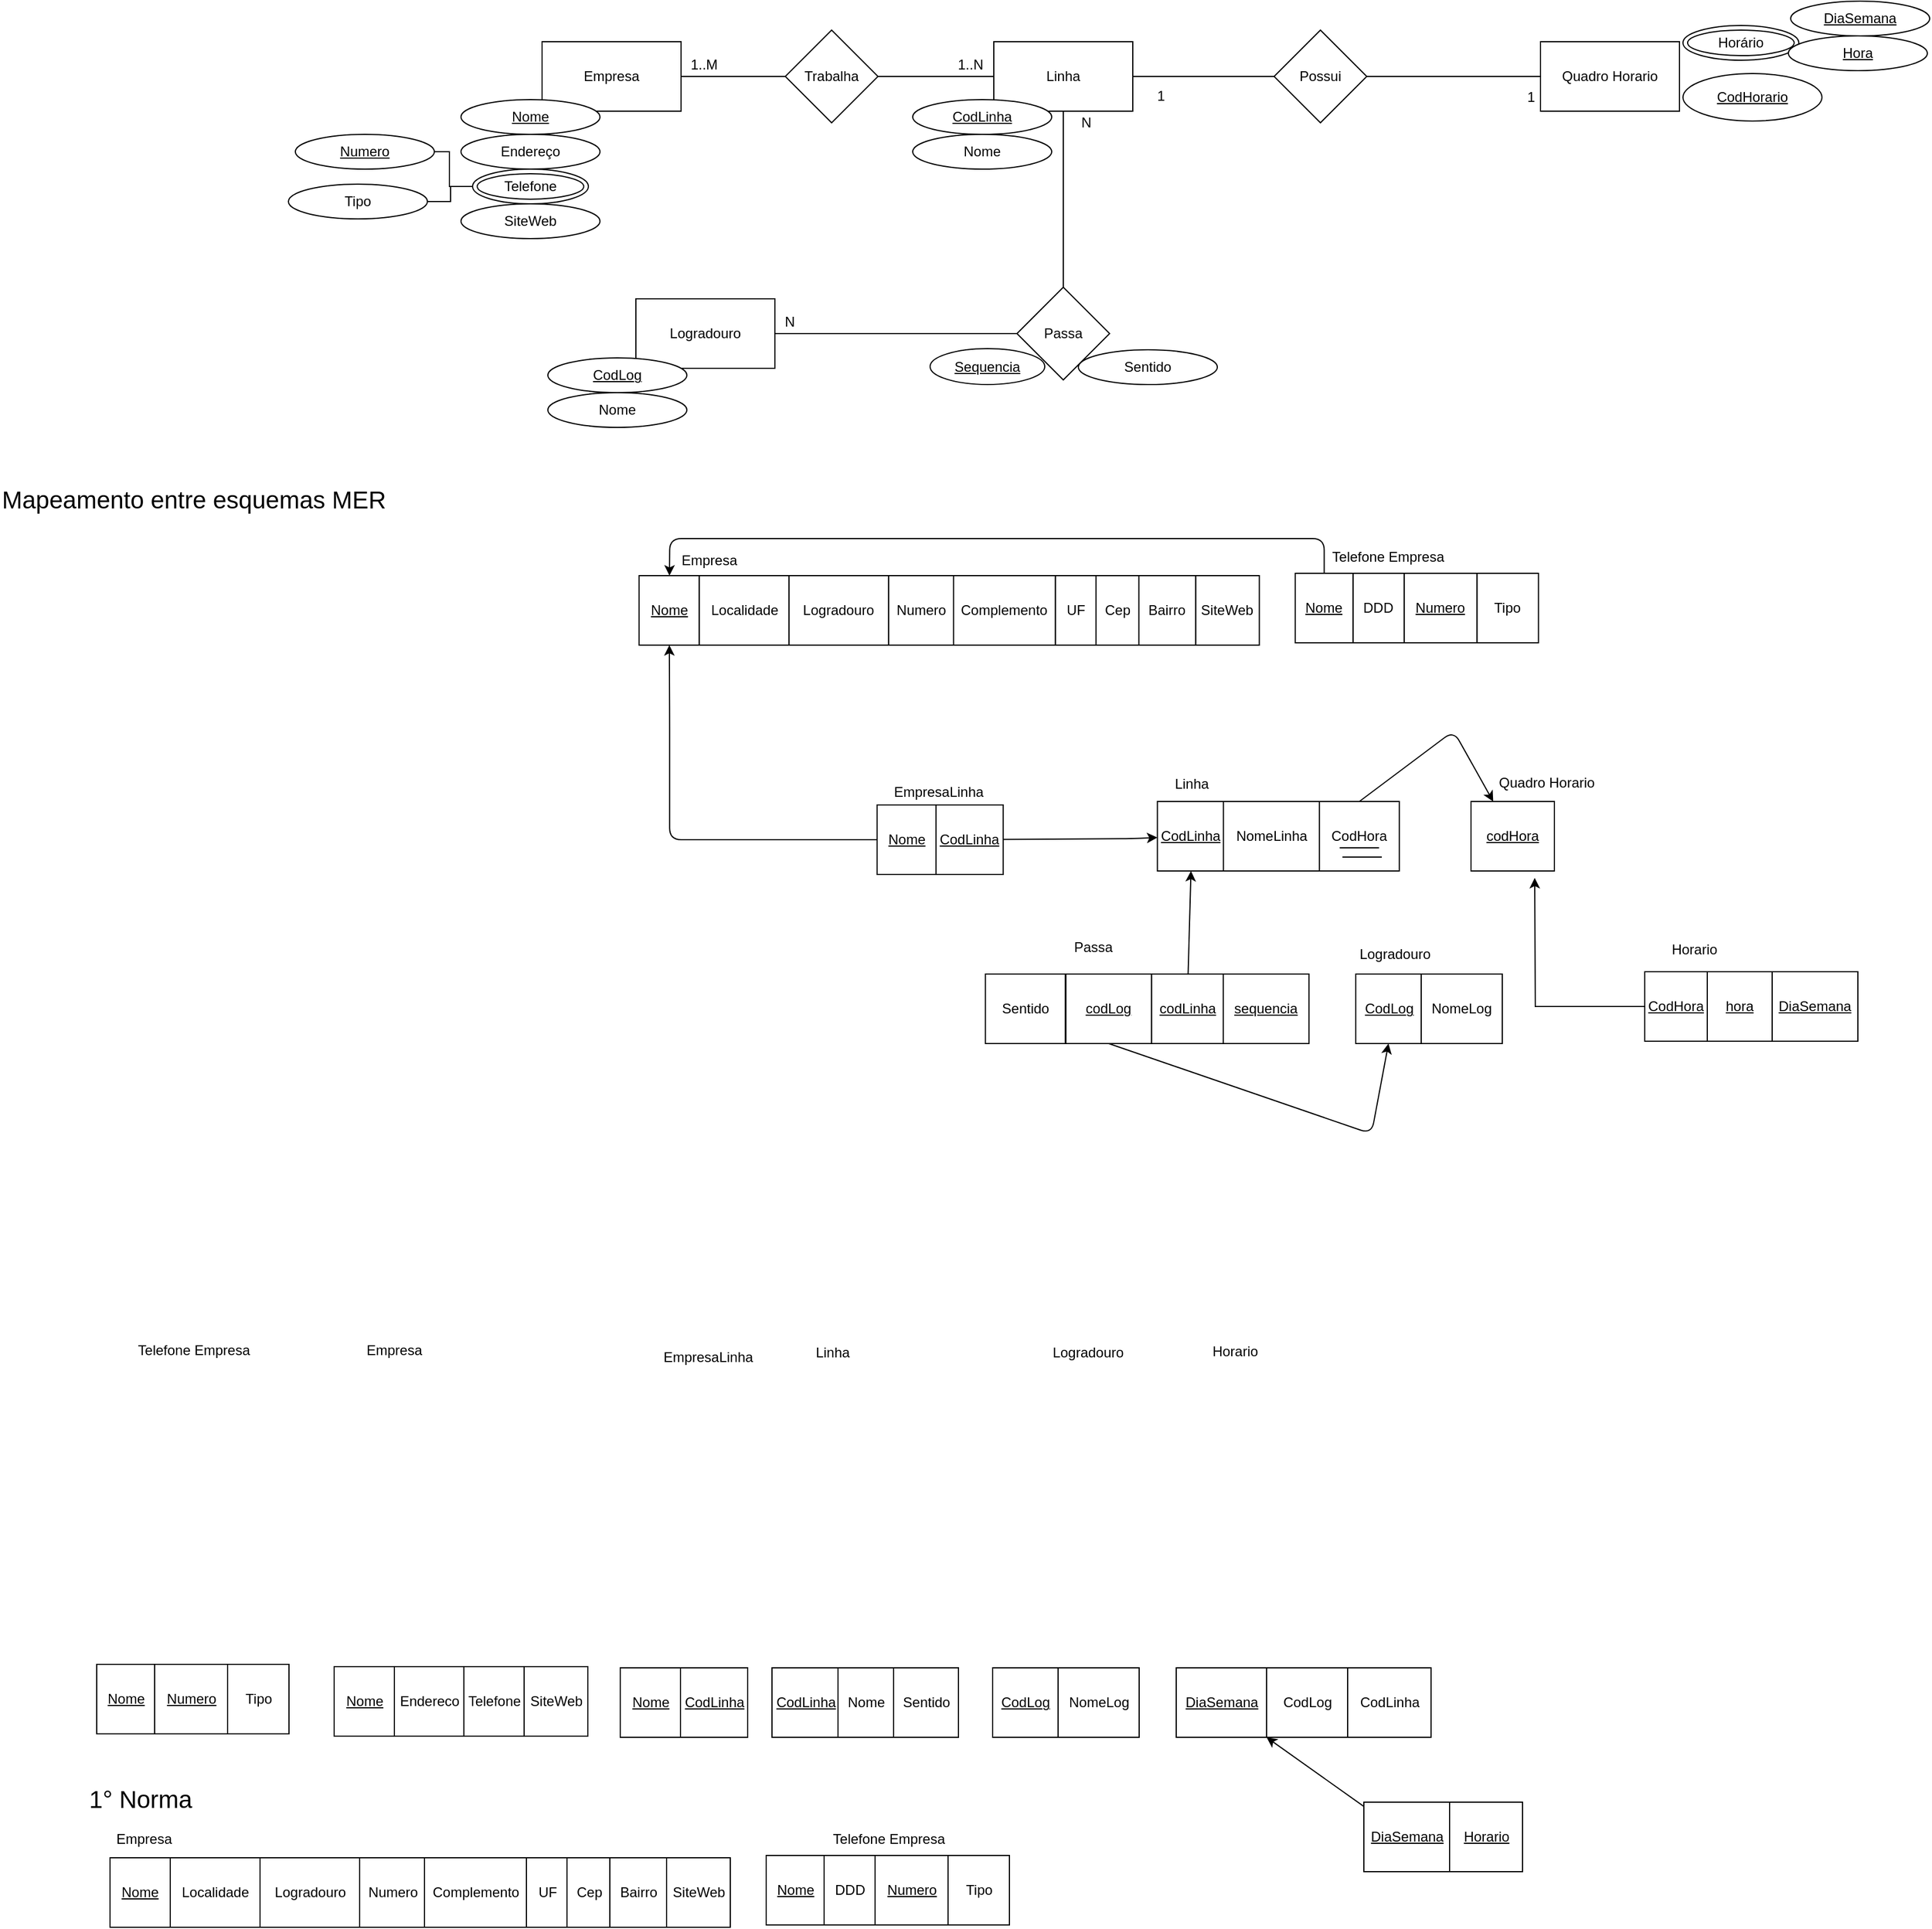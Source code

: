 <mxfile version="14.4.3" type="device"><diagram id="ZWQgu_pvplHSmHoHz_hL" name="Page-1"><mxGraphModel dx="2591" dy="822" grid="0" gridSize="10" guides="1" tooltips="1" connect="1" arrows="1" fold="1" page="1" pageScale="1" pageWidth="1169" pageHeight="827" math="0" shadow="0"><root><mxCell id="0"/><mxCell id="1" parent="0"/><mxCell id="tO451xctg9rhWLTizOa--39" style="edgeStyle=orthogonalEdgeStyle;rounded=0;orthogonalLoop=1;jettySize=auto;html=1;endArrow=none;endFill=0;" parent="1" source="tO451xctg9rhWLTizOa--1" target="tO451xctg9rhWLTizOa--38" edge="1"><mxGeometry relative="1" as="geometry"/></mxCell><mxCell id="tO451xctg9rhWLTizOa--1" value="Empresa" style="rounded=0;whiteSpace=wrap;html=1;" parent="1" vertex="1"><mxGeometry x="60" y="130" width="120" height="60" as="geometry"/></mxCell><mxCell id="tO451xctg9rhWLTizOa--2" value="&lt;u&gt;Nome&lt;/u&gt;" style="ellipse;whiteSpace=wrap;html=1;" parent="1" vertex="1"><mxGeometry x="-10" y="180" width="120" height="30" as="geometry"/></mxCell><mxCell id="tO451xctg9rhWLTizOa--3" value="Endereço" style="ellipse;whiteSpace=wrap;html=1;" parent="1" vertex="1"><mxGeometry x="-10" y="210" width="120" height="30" as="geometry"/></mxCell><mxCell id="tO451xctg9rhWLTizOa--4" value="&lt;u&gt;Numero&lt;/u&gt;" style="ellipse;whiteSpace=wrap;html=1;" parent="1" vertex="1"><mxGeometry x="-153" y="210" width="120" height="30" as="geometry"/></mxCell><mxCell id="tO451xctg9rhWLTizOa--5" value="&lt;div&gt;SiteWeb&lt;/div&gt;" style="ellipse;whiteSpace=wrap;html=1;" parent="1" vertex="1"><mxGeometry x="-10" y="270" width="120" height="30" as="geometry"/></mxCell><mxCell id="tO451xctg9rhWLTizOa--201" style="edgeStyle=orthogonalEdgeStyle;rounded=0;orthogonalLoop=1;jettySize=auto;html=1;endArrow=none;endFill=0;" parent="1" source="tO451xctg9rhWLTizOa--6" target="tO451xctg9rhWLTizOa--200" edge="1"><mxGeometry relative="1" as="geometry"/></mxCell><mxCell id="tO451xctg9rhWLTizOa--6" value="Linha" style="rounded=0;whiteSpace=wrap;html=1;" parent="1" vertex="1"><mxGeometry x="450" y="130" width="120" height="60" as="geometry"/></mxCell><mxCell id="tO451xctg9rhWLTizOa--7" value="&lt;u&gt;CodLinha&lt;/u&gt;" style="ellipse;whiteSpace=wrap;html=1;" parent="1" vertex="1"><mxGeometry x="380" y="180" width="120" height="30" as="geometry"/></mxCell><mxCell id="tO451xctg9rhWLTizOa--8" value="Nome" style="ellipse;whiteSpace=wrap;html=1;" parent="1" vertex="1"><mxGeometry x="380" y="210" width="120" height="30" as="geometry"/></mxCell><mxCell id="tO451xctg9rhWLTizOa--22" value="Horário" style="ellipse;shape=doubleEllipse;whiteSpace=wrap;html=1;" parent="1" vertex="1"><mxGeometry x="1045" y="116" width="100" height="30" as="geometry"/></mxCell><mxCell id="tO451xctg9rhWLTizOa--211" style="edgeStyle=orthogonalEdgeStyle;rounded=0;orthogonalLoop=1;jettySize=auto;html=1;endArrow=none;endFill=0;entryX=1;entryY=0.5;entryDx=0;entryDy=0;" parent="1" source="tO451xctg9rhWLTizOa--30" target="tO451xctg9rhWLTizOa--6" edge="1"><mxGeometry relative="1" as="geometry"/></mxCell><mxCell id="tO451xctg9rhWLTizOa--30" value="Quadro Horario" style="rounded=0;whiteSpace=wrap;html=1;" parent="1" vertex="1"><mxGeometry x="922" y="130" width="120" height="60" as="geometry"/></mxCell><mxCell id="tO451xctg9rhWLTizOa--20" value="&lt;u&gt;DiaSemana&lt;/u&gt;" style="ellipse;whiteSpace=wrap;html=1;" parent="1" vertex="1"><mxGeometry x="1138" y="95" width="120" height="30" as="geometry"/></mxCell><mxCell id="tO451xctg9rhWLTizOa--40" style="edgeStyle=orthogonalEdgeStyle;rounded=0;orthogonalLoop=1;jettySize=auto;html=1;endArrow=none;endFill=0;" parent="1" source="tO451xctg9rhWLTizOa--38" target="tO451xctg9rhWLTizOa--6" edge="1"><mxGeometry relative="1" as="geometry"/></mxCell><mxCell id="tO451xctg9rhWLTizOa--38" value="Trabalha" style="rhombus;whiteSpace=wrap;html=1;" parent="1" vertex="1"><mxGeometry x="270" y="120" width="80" height="80" as="geometry"/></mxCell><mxCell id="tO451xctg9rhWLTizOa--42" value="1..M" style="text;html=1;strokeColor=none;fillColor=none;align=center;verticalAlign=middle;whiteSpace=wrap;rounded=0;" parent="1" vertex="1"><mxGeometry x="180" y="140" width="40" height="20" as="geometry"/></mxCell><mxCell id="tO451xctg9rhWLTizOa--43" value="1..N" style="text;html=1;strokeColor=none;fillColor=none;align=center;verticalAlign=middle;whiteSpace=wrap;rounded=0;" parent="1" vertex="1"><mxGeometry x="410" y="140" width="40" height="20" as="geometry"/></mxCell><mxCell id="tO451xctg9rhWLTizOa--49" value="&lt;u&gt;Nome&lt;/u&gt;" style="rounded=0;whiteSpace=wrap;html=1;" parent="1" vertex="1"><mxGeometry x="-119.5" y="1533" width="52" height="60" as="geometry"/></mxCell><mxCell id="tO451xctg9rhWLTizOa--50" value="Empresa" style="text;html=1;align=center;verticalAlign=middle;resizable=0;points=[];autosize=1;" parent="1" vertex="1"><mxGeometry x="-97.37" y="1251" width="58" height="18" as="geometry"/></mxCell><mxCell id="tO451xctg9rhWLTizOa--51" value="Endereco" style="rounded=0;whiteSpace=wrap;html=1;" parent="1" vertex="1"><mxGeometry x="-67.5" y="1533" width="60" height="60" as="geometry"/></mxCell><mxCell id="tO451xctg9rhWLTizOa--52" value="Telefone" style="rounded=0;whiteSpace=wrap;html=1;" parent="1" vertex="1"><mxGeometry x="-7.5" y="1533" width="52" height="60" as="geometry"/></mxCell><mxCell id="tO451xctg9rhWLTizOa--53" value="SiteWeb" style="rounded=0;whiteSpace=wrap;html=1;" parent="1" vertex="1"><mxGeometry x="44.5" y="1533" width="55" height="60" as="geometry"/></mxCell><mxCell id="tO451xctg9rhWLTizOa--54" value="Linha" style="text;html=1;strokeColor=none;fillColor=none;align=center;verticalAlign=middle;whiteSpace=wrap;rounded=0;" parent="1" vertex="1"><mxGeometry x="286.63" y="1252" width="48" height="20" as="geometry"/></mxCell><mxCell id="tO451xctg9rhWLTizOa--55" value="&lt;u&gt;CodLinha&lt;/u&gt;" style="rounded=0;whiteSpace=wrap;html=1;" parent="1" vertex="1"><mxGeometry x="258.5" y="1534" width="58" height="60" as="geometry"/></mxCell><mxCell id="tO451xctg9rhWLTizOa--56" value="Sentido" style="ellipse;whiteSpace=wrap;html=1;" parent="1" vertex="1"><mxGeometry x="523" y="396" width="120" height="30" as="geometry"/></mxCell><mxCell id="tO451xctg9rhWLTizOa--60" value="Nome" style="rounded=0;whiteSpace=wrap;html=1;" parent="1" vertex="1"><mxGeometry x="315.5" y="1534" width="48" height="60" as="geometry"/></mxCell><mxCell id="tO451xctg9rhWLTizOa--61" value="Sentido" style="rounded=0;whiteSpace=wrap;html=1;" parent="1" vertex="1"><mxGeometry x="363.5" y="1534" width="56" height="60" as="geometry"/></mxCell><mxCell id="tO451xctg9rhWLTizOa--93" value="&lt;u&gt;Nome&lt;/u&gt;" style="rounded=0;whiteSpace=wrap;html=1;" parent="1" vertex="1"><mxGeometry x="127.5" y="1534" width="52" height="60" as="geometry"/></mxCell><mxCell id="tO451xctg9rhWLTizOa--94" value="&lt;u&gt;CodLinha&lt;/u&gt;" style="rounded=0;whiteSpace=wrap;html=1;" parent="1" vertex="1"><mxGeometry x="179.5" y="1534" width="58" height="60" as="geometry"/></mxCell><mxCell id="tO451xctg9rhWLTizOa--95" value="EmpresaLinha" style="text;html=1;align=center;verticalAlign=middle;resizable=0;points=[];autosize=1;" parent="1" vertex="1"><mxGeometry x="159.63" y="1257" width="86" height="18" as="geometry"/></mxCell><mxCell id="tO451xctg9rhWLTizOa--96" value="&lt;font style=&quot;font-size: 21px&quot;&gt;1° Norma&lt;/font&gt;" style="text;html=1;align=center;verticalAlign=middle;resizable=0;points=[];autosize=1;" parent="1" vertex="1"><mxGeometry x="-336" y="1636" width="97" height="21" as="geometry"/></mxCell><mxCell id="tO451xctg9rhWLTizOa--126" value="&lt;u&gt;Nome&lt;/u&gt;" style="rounded=0;whiteSpace=wrap;html=1;" parent="1" vertex="1"><mxGeometry x="-313" y="1698" width="52" height="60" as="geometry"/></mxCell><mxCell id="tO451xctg9rhWLTizOa--127" value="Empresa" style="text;html=1;align=center;verticalAlign=middle;resizable=0;points=[];autosize=1;" parent="1" vertex="1"><mxGeometry x="-313" y="1673" width="58" height="18" as="geometry"/></mxCell><mxCell id="tO451xctg9rhWLTizOa--128" value="Localidade" style="rounded=0;whiteSpace=wrap;html=1;" parent="1" vertex="1"><mxGeometry x="-261" y="1698" width="77.5" height="60" as="geometry"/></mxCell><mxCell id="tO451xctg9rhWLTizOa--130" value="SiteWeb" style="rounded=0;whiteSpace=wrap;html=1;" parent="1" vertex="1"><mxGeometry x="167.5" y="1698" width="55" height="60" as="geometry"/></mxCell><mxCell id="tO451xctg9rhWLTizOa--133" style="edgeStyle=orthogonalEdgeStyle;rounded=0;orthogonalLoop=1;jettySize=auto;html=1;endArrow=none;endFill=0;" parent="1" source="tO451xctg9rhWLTizOa--131" target="tO451xctg9rhWLTizOa--4" edge="1"><mxGeometry relative="1" as="geometry"/></mxCell><mxCell id="tO451xctg9rhWLTizOa--131" value="Telefone" style="ellipse;shape=doubleEllipse;whiteSpace=wrap;html=1;" parent="1" vertex="1"><mxGeometry y="240" width="100" height="30" as="geometry"/></mxCell><mxCell id="tO451xctg9rhWLTizOa--135" style="edgeStyle=orthogonalEdgeStyle;rounded=0;orthogonalLoop=1;jettySize=auto;html=1;endArrow=none;endFill=0;" parent="1" source="tO451xctg9rhWLTizOa--134" target="tO451xctg9rhWLTizOa--131" edge="1"><mxGeometry relative="1" as="geometry"/></mxCell><mxCell id="tO451xctg9rhWLTizOa--134" value="Tipo" style="ellipse;whiteSpace=wrap;html=1;" parent="1" vertex="1"><mxGeometry x="-159" y="253" width="120" height="30" as="geometry"/></mxCell><mxCell id="tO451xctg9rhWLTizOa--136" value="Telefone Empresa" style="text;html=1;align=center;verticalAlign=middle;resizable=0;points=[];autosize=1;" parent="1" vertex="1"><mxGeometry x="-293.37" y="1251" width="104" height="18" as="geometry"/></mxCell><mxCell id="tO451xctg9rhWLTizOa--137" value="&lt;u&gt;Nome&lt;/u&gt;" style="rounded=0;whiteSpace=wrap;html=1;" parent="1" vertex="1"><mxGeometry x="-324.5" y="1531" width="50" height="60" as="geometry"/></mxCell><mxCell id="tO451xctg9rhWLTizOa--138" value="&lt;u&gt;Numero&lt;/u&gt;" style="rounded=0;whiteSpace=wrap;html=1;" parent="1" vertex="1"><mxGeometry x="-274.5" y="1531" width="63" height="60" as="geometry"/></mxCell><mxCell id="tO451xctg9rhWLTizOa--139" value="Tipo" style="rounded=0;whiteSpace=wrap;html=1;" parent="1" vertex="1"><mxGeometry x="-211.5" y="1531" width="53" height="60" as="geometry"/></mxCell><mxCell id="tO451xctg9rhWLTizOa--140" value="Logradouro" style="rounded=0;whiteSpace=wrap;html=1;" parent="1" vertex="1"><mxGeometry x="-183.5" y="1698" width="86" height="60" as="geometry"/></mxCell><mxCell id="tO451xctg9rhWLTizOa--141" value="Numero" style="rounded=0;whiteSpace=wrap;html=1;" parent="1" vertex="1"><mxGeometry x="-97.5" y="1698" width="57" height="60" as="geometry"/></mxCell><mxCell id="tO451xctg9rhWLTizOa--142" value="Complemento" style="rounded=0;whiteSpace=wrap;html=1;" parent="1" vertex="1"><mxGeometry x="-41.5" y="1698" width="88" height="60" as="geometry"/></mxCell><mxCell id="tO451xctg9rhWLTizOa--143" value="UF" style="rounded=0;whiteSpace=wrap;html=1;" parent="1" vertex="1"><mxGeometry x="46.5" y="1698" width="36" height="60" as="geometry"/></mxCell><mxCell id="tO451xctg9rhWLTizOa--144" value="Cep" style="rounded=0;whiteSpace=wrap;html=1;" parent="1" vertex="1"><mxGeometry x="81.5" y="1698" width="38" height="60" as="geometry"/></mxCell><mxCell id="tO451xctg9rhWLTizOa--145" value="Bairro" style="rounded=0;whiteSpace=wrap;html=1;" parent="1" vertex="1"><mxGeometry x="118.5" y="1698" width="49" height="60" as="geometry"/></mxCell><mxCell id="tO451xctg9rhWLTizOa--147" value="Telefone Empresa" style="text;html=1;align=center;verticalAlign=middle;resizable=0;points=[];autosize=1;" parent="1" vertex="1"><mxGeometry x="306.5" y="1673" width="104" height="18" as="geometry"/></mxCell><mxCell id="tO451xctg9rhWLTizOa--148" value="&lt;u&gt;Nome&lt;/u&gt;" style="rounded=0;whiteSpace=wrap;html=1;" parent="1" vertex="1"><mxGeometry x="253.5" y="1696" width="50" height="60" as="geometry"/></mxCell><mxCell id="tO451xctg9rhWLTizOa--149" value="&lt;u&gt;Numero&lt;/u&gt;" style="rounded=0;whiteSpace=wrap;html=1;" parent="1" vertex="1"><mxGeometry x="347.5" y="1696" width="63" height="60" as="geometry"/></mxCell><mxCell id="tO451xctg9rhWLTizOa--150" value="Tipo" style="rounded=0;whiteSpace=wrap;html=1;" parent="1" vertex="1"><mxGeometry x="410.5" y="1696" width="53" height="60" as="geometry"/></mxCell><mxCell id="tO451xctg9rhWLTizOa--151" value="DDD" style="rounded=0;whiteSpace=wrap;html=1;" parent="1" vertex="1"><mxGeometry x="303.5" y="1696" width="44" height="60" as="geometry"/></mxCell><mxCell id="tO451xctg9rhWLTizOa--155" value="&lt;u&gt;Nome&lt;/u&gt;" style="rounded=0;whiteSpace=wrap;html=1;" parent="1" vertex="1"><mxGeometry x="143.75" y="591" width="52" height="60" as="geometry"/></mxCell><mxCell id="tO451xctg9rhWLTizOa--156" value="Empresa" style="text;html=1;align=center;verticalAlign=middle;resizable=0;points=[];autosize=1;" parent="1" vertex="1"><mxGeometry x="175.13" y="569" width="58" height="18" as="geometry"/></mxCell><mxCell id="tO451xctg9rhWLTizOa--157" value="Localidade" style="rounded=0;whiteSpace=wrap;html=1;" parent="1" vertex="1"><mxGeometry x="195.75" y="591" width="77.5" height="60" as="geometry"/></mxCell><mxCell id="tO451xctg9rhWLTizOa--158" value="SiteWeb" style="rounded=0;whiteSpace=wrap;html=1;" parent="1" vertex="1"><mxGeometry x="624.25" y="591" width="55" height="60" as="geometry"/></mxCell><mxCell id="tO451xctg9rhWLTizOa--159" value="Logradouro" style="rounded=0;whiteSpace=wrap;html=1;" parent="1" vertex="1"><mxGeometry x="273.25" y="591" width="86" height="60" as="geometry"/></mxCell><mxCell id="tO451xctg9rhWLTizOa--160" value="Numero" style="rounded=0;whiteSpace=wrap;html=1;" parent="1" vertex="1"><mxGeometry x="359.25" y="591" width="57" height="60" as="geometry"/></mxCell><mxCell id="tO451xctg9rhWLTizOa--161" value="Complemento" style="rounded=0;whiteSpace=wrap;html=1;" parent="1" vertex="1"><mxGeometry x="415.25" y="591" width="88" height="60" as="geometry"/></mxCell><mxCell id="tO451xctg9rhWLTizOa--162" value="UF" style="rounded=0;whiteSpace=wrap;html=1;" parent="1" vertex="1"><mxGeometry x="503.25" y="591" width="36" height="60" as="geometry"/></mxCell><mxCell id="tO451xctg9rhWLTizOa--163" value="Cep" style="rounded=0;whiteSpace=wrap;html=1;" parent="1" vertex="1"><mxGeometry x="538.25" y="591" width="38" height="60" as="geometry"/></mxCell><mxCell id="tO451xctg9rhWLTizOa--164" value="Bairro" style="rounded=0;whiteSpace=wrap;html=1;" parent="1" vertex="1"><mxGeometry x="575.25" y="591" width="49" height="60" as="geometry"/></mxCell><mxCell id="tO451xctg9rhWLTizOa--165" value="Telefone Empresa" style="text;html=1;align=center;verticalAlign=middle;resizable=0;points=[];autosize=1;" parent="1" vertex="1"><mxGeometry x="737.63" y="566" width="104" height="18" as="geometry"/></mxCell><mxCell id="tO451xctg9rhWLTizOa--166" value="&lt;u&gt;Nome&lt;/u&gt;" style="rounded=0;whiteSpace=wrap;html=1;" parent="1" vertex="1"><mxGeometry x="710.25" y="589" width="50" height="60" as="geometry"/></mxCell><mxCell id="tO451xctg9rhWLTizOa--167" value="&lt;u&gt;Numero&lt;/u&gt;" style="rounded=0;whiteSpace=wrap;html=1;" parent="1" vertex="1"><mxGeometry x="804.25" y="589" width="63" height="60" as="geometry"/></mxCell><mxCell id="tO451xctg9rhWLTizOa--168" value="Tipo" style="rounded=0;whiteSpace=wrap;html=1;" parent="1" vertex="1"><mxGeometry x="867.25" y="589" width="53" height="60" as="geometry"/></mxCell><mxCell id="tO451xctg9rhWLTizOa--169" value="DDD" style="rounded=0;whiteSpace=wrap;html=1;" parent="1" vertex="1"><mxGeometry x="760.25" y="589" width="44" height="60" as="geometry"/></mxCell><mxCell id="tO451xctg9rhWLTizOa--170" value="&lt;font style=&quot;font-size: 21px&quot;&gt;Mapeamento entre esquemas&lt;/font&gt;&lt;font style=&quot;font-size: 21px&quot;&gt; MER&lt;/font&gt;" style="text;html=1;align=center;verticalAlign=middle;resizable=0;points=[];autosize=1;" parent="1" vertex="1"><mxGeometry x="-407.87" y="514" width="333" height="21" as="geometry"/></mxCell><mxCell id="tO451xctg9rhWLTizOa--171" value="Linha" style="text;html=1;strokeColor=none;fillColor=none;align=center;verticalAlign=middle;whiteSpace=wrap;rounded=0;" parent="1" vertex="1"><mxGeometry x="597.25" y="761" width="48" height="20" as="geometry"/></mxCell><mxCell id="tO451xctg9rhWLTizOa--172" value="&lt;u&gt;CodLinha&lt;/u&gt;" style="rounded=0;whiteSpace=wrap;html=1;" parent="1" vertex="1"><mxGeometry x="591.25" y="786" width="58" height="60" as="geometry"/></mxCell><mxCell id="tO451xctg9rhWLTizOa--173" value="NomeLinha" style="rounded=0;whiteSpace=wrap;html=1;" parent="1" vertex="1"><mxGeometry x="648.25" y="786" width="83.88" height="60" as="geometry"/></mxCell><mxCell id="tO451xctg9rhWLTizOa--189" value="&lt;u&gt;Nome&lt;/u&gt;" style="rounded=0;whiteSpace=wrap;html=1;" parent="1" vertex="1"><mxGeometry x="349.25" y="789" width="52" height="60" as="geometry"/></mxCell><mxCell id="tO451xctg9rhWLTizOa--190" value="&lt;u&gt;CodLinha&lt;/u&gt;" style="rounded=0;whiteSpace=wrap;html=1;" parent="1" vertex="1"><mxGeometry x="400.13" y="789" width="58" height="60" as="geometry"/></mxCell><mxCell id="tO451xctg9rhWLTizOa--191" value="EmpresaLinha" style="text;html=1;align=center;verticalAlign=middle;resizable=0;points=[];autosize=1;" parent="1" vertex="1"><mxGeometry x="359.25" y="769" width="86" height="18" as="geometry"/></mxCell><mxCell id="tO451xctg9rhWLTizOa--192" value="" style="endArrow=classic;html=1;" parent="1" source="tO451xctg9rhWLTizOa--189" target="tO451xctg9rhWLTizOa--155" edge="1"><mxGeometry width="50" height="50" relative="1" as="geometry"><mxPoint x="230.25" y="842" as="sourcePoint"/><mxPoint x="280.25" y="792" as="targetPoint"/><Array as="points"><mxPoint x="170.13" y="819"/><mxPoint x="170.13" y="714"/></Array></mxGeometry></mxCell><mxCell id="tO451xctg9rhWLTizOa--194" value="" style="endArrow=classic;html=1;" parent="1" source="tO451xctg9rhWLTizOa--190" target="tO451xctg9rhWLTizOa--172" edge="1"><mxGeometry width="50" height="50" relative="1" as="geometry"><mxPoint x="347.25" y="865" as="sourcePoint"/><mxPoint x="397.25" y="815" as="targetPoint"/><Array as="points"><mxPoint x="569.13" y="818"/></Array></mxGeometry></mxCell><mxCell id="tO451xctg9rhWLTizOa--195" value="" style="endArrow=classic;html=1;" parent="1" source="tO451xctg9rhWLTizOa--166" target="tO451xctg9rhWLTizOa--155" edge="1"><mxGeometry width="50" height="50" relative="1" as="geometry"><mxPoint x="680.25" y="747" as="sourcePoint"/><mxPoint x="730.25" y="697" as="targetPoint"/><Array as="points"><mxPoint x="735.25" y="559"/><mxPoint x="170.25" y="559"/></Array></mxGeometry></mxCell><mxCell id="tO451xctg9rhWLTizOa--204" style="edgeStyle=orthogonalEdgeStyle;rounded=0;orthogonalLoop=1;jettySize=auto;html=1;endArrow=none;endFill=0;" parent="1" source="tO451xctg9rhWLTizOa--200" target="tO451xctg9rhWLTizOa--202" edge="1"><mxGeometry relative="1" as="geometry"/></mxCell><mxCell id="tO451xctg9rhWLTizOa--200" value="Passa" style="rhombus;whiteSpace=wrap;html=1;" parent="1" vertex="1"><mxGeometry x="470" y="342" width="80" height="80" as="geometry"/></mxCell><mxCell id="tO451xctg9rhWLTizOa--202" value="Logradouro" style="rounded=0;whiteSpace=wrap;html=1;" parent="1" vertex="1"><mxGeometry x="141" y="352" width="120" height="60" as="geometry"/></mxCell><mxCell id="tO451xctg9rhWLTizOa--26" value="Nome" style="ellipse;whiteSpace=wrap;html=1;" parent="1" vertex="1"><mxGeometry x="65" y="433" width="120" height="30" as="geometry"/></mxCell><mxCell id="tO451xctg9rhWLTizOa--25" value="&lt;u&gt;CodLog&lt;/u&gt;" style="ellipse;whiteSpace=wrap;html=1;" parent="1" vertex="1"><mxGeometry x="65" y="403" width="120" height="30" as="geometry"/></mxCell><mxCell id="tO451xctg9rhWLTizOa--208" value="N" style="text;html=1;strokeColor=none;fillColor=none;align=center;verticalAlign=middle;whiteSpace=wrap;rounded=0;" parent="1" vertex="1"><mxGeometry x="254" y="362" width="40" height="20" as="geometry"/></mxCell><mxCell id="tO451xctg9rhWLTizOa--209" value="1" style="text;html=1;strokeColor=none;fillColor=none;align=center;verticalAlign=middle;whiteSpace=wrap;rounded=0;" parent="1" vertex="1"><mxGeometry x="894" y="168" width="40" height="20" as="geometry"/></mxCell><mxCell id="tO451xctg9rhWLTizOa--212" value="N" style="text;html=1;strokeColor=none;fillColor=none;align=center;verticalAlign=middle;whiteSpace=wrap;rounded=0;" parent="1" vertex="1"><mxGeometry x="510" y="190" width="40" height="20" as="geometry"/></mxCell><mxCell id="tO451xctg9rhWLTizOa--213" value="&lt;u&gt;CodLog&lt;/u&gt;" style="rounded=0;whiteSpace=wrap;html=1;" parent="1" vertex="1"><mxGeometry x="449" y="1534" width="56.5" height="60" as="geometry"/></mxCell><mxCell id="tO451xctg9rhWLTizOa--214" value="Logradouro" style="text;html=1;align=center;verticalAlign=middle;resizable=0;points=[];autosize=1;" parent="1" vertex="1"><mxGeometry x="496.63" y="1253" width="69" height="18" as="geometry"/></mxCell><mxCell id="tO451xctg9rhWLTizOa--215" value="NomeLog" style="rounded=0;whiteSpace=wrap;html=1;" parent="1" vertex="1"><mxGeometry x="505.5" y="1534" width="70" height="60" as="geometry"/></mxCell><mxCell id="tO451xctg9rhWLTizOa--216" value="Horario" style="text;html=1;align=center;verticalAlign=middle;resizable=0;points=[];autosize=1;" parent="1" vertex="1"><mxGeometry x="633.63" y="1252" width="48" height="18" as="geometry"/></mxCell><mxCell id="tO451xctg9rhWLTizOa--217" value="&lt;u&gt;DiaSemana&lt;/u&gt;" style="whiteSpace=wrap;html=1;" parent="1" vertex="1"><mxGeometry x="607.5" y="1534" width="78" height="60" as="geometry"/></mxCell><mxCell id="tO451xctg9rhWLTizOa--219" value="&lt;u&gt;DiaSemana&lt;/u&gt;" style="whiteSpace=wrap;html=1;" parent="1" vertex="1"><mxGeometry x="769.5" y="1650" width="74" height="60" as="geometry"/></mxCell><mxCell id="tO451xctg9rhWLTizOa--220" value="&lt;u&gt;Horario&lt;/u&gt;" style="whiteSpace=wrap;html=1;" parent="1" vertex="1"><mxGeometry x="843.5" y="1650" width="63" height="60" as="geometry"/></mxCell><mxCell id="tO451xctg9rhWLTizOa--224" value="CodLog" style="whiteSpace=wrap;html=1;" parent="1" vertex="1"><mxGeometry x="685.5" y="1534" width="70" height="60" as="geometry"/></mxCell><mxCell id="tO451xctg9rhWLTizOa--225" value="" style="endArrow=classic;html=1;entryX=0;entryY=1;entryDx=0;entryDy=0;" parent="1" source="tO451xctg9rhWLTizOa--219" target="tO451xctg9rhWLTizOa--224" edge="1"><mxGeometry width="50" height="50" relative="1" as="geometry"><mxPoint x="618.5" y="1709" as="sourcePoint"/><mxPoint x="668.5" y="1659" as="targetPoint"/></mxGeometry></mxCell><mxCell id="tO451xctg9rhWLTizOa--226" value="CodLinha" style="whiteSpace=wrap;html=1;" parent="1" vertex="1"><mxGeometry x="755.5" y="1534" width="72" height="60" as="geometry"/></mxCell><mxCell id="tO451xctg9rhWLTizOa--227" value="&lt;u&gt;CodLog&lt;/u&gt;" style="rounded=0;whiteSpace=wrap;html=1;" parent="1" vertex="1"><mxGeometry x="762.51" y="935" width="56.5" height="60" as="geometry"/></mxCell><mxCell id="tO451xctg9rhWLTizOa--228" value="Logradouro" style="text;html=1;align=center;verticalAlign=middle;resizable=0;points=[];autosize=1;" parent="1" vertex="1"><mxGeometry x="761.13" y="909" width="69" height="18" as="geometry"/></mxCell><mxCell id="tO451xctg9rhWLTizOa--229" value="NomeLog" style="rounded=0;whiteSpace=wrap;html=1;" parent="1" vertex="1"><mxGeometry x="819.01" y="935" width="70" height="60" as="geometry"/></mxCell><mxCell id="tO451xctg9rhWLTizOa--230" value="Quadro Horario" style="text;html=1;align=center;verticalAlign=middle;resizable=0;points=[];autosize=1;" parent="1" vertex="1"><mxGeometry x="880.63" y="761" width="93" height="18" as="geometry"/></mxCell><mxCell id="tO451xctg9rhWLTizOa--232" value="&lt;u&gt;codLog&lt;/u&gt;" style="whiteSpace=wrap;html=1;" parent="1" vertex="1"><mxGeometry x="512.25" y="935" width="74" height="60" as="geometry"/></mxCell><mxCell id="tO451xctg9rhWLTizOa--233" value="&lt;u&gt;codLinha&lt;/u&gt;" style="whiteSpace=wrap;html=1;" parent="1" vertex="1"><mxGeometry x="586.25" y="935" width="63" height="60" as="geometry"/></mxCell><mxCell id="tO451xctg9rhWLTizOa--236" value="&lt;u&gt;codHora&lt;/u&gt;" style="whiteSpace=wrap;html=1;" parent="1" vertex="1"><mxGeometry x="862.0" y="786" width="72" height="60" as="geometry"/></mxCell><mxCell id="tO451xctg9rhWLTizOa--240" value="" style="endArrow=classic;html=1;entryX=0.5;entryY=1;entryDx=0;entryDy=0;exitX=0.5;exitY=1;exitDx=0;exitDy=0;" parent="1" source="tO451xctg9rhWLTizOa--232" target="tO451xctg9rhWLTizOa--227" edge="1"><mxGeometry width="50" height="50" relative="1" as="geometry"><mxPoint x="745.13" y="1175" as="sourcePoint"/><mxPoint x="669.13" y="1071" as="targetPoint"/><Array as="points"><mxPoint x="776.13" y="1073"/></Array></mxGeometry></mxCell><mxCell id="PaVTecX5HTcFPcbaneUL-1" value="CodHora" style="rounded=0;whiteSpace=wrap;html=1;" parent="1" vertex="1"><mxGeometry x="731.13" y="786" width="69" height="60" as="geometry"/></mxCell><mxCell id="PaVTecX5HTcFPcbaneUL-2" value="" style="endArrow=classic;html=1;entryX=0.5;entryY=1;entryDx=0;entryDy=0;exitX=0.5;exitY=0;exitDx=0;exitDy=0;" parent="1" source="tO451xctg9rhWLTizOa--233" target="tO451xctg9rhWLTizOa--172" edge="1"><mxGeometry width="50" height="50" relative="1" as="geometry"><mxPoint x="195.13" y="1005" as="sourcePoint"/><mxPoint x="245.13" y="955" as="targetPoint"/></mxGeometry></mxCell><mxCell id="PaVTecX5HTcFPcbaneUL-3" value="&lt;u&gt;sequencia&lt;/u&gt;" style="whiteSpace=wrap;html=1;" parent="1" vertex="1"><mxGeometry x="648.13" y="935" width="74" height="60" as="geometry"/></mxCell><mxCell id="PaVTecX5HTcFPcbaneUL-4" value="&lt;u&gt;Sequencia&lt;/u&gt;" style="ellipse;whiteSpace=wrap;html=1;" parent="1" vertex="1"><mxGeometry x="395" y="395" width="99" height="31" as="geometry"/></mxCell><mxCell id="PaVTecX5HTcFPcbaneUL-5" value="Possui" style="rhombus;whiteSpace=wrap;html=1;" parent="1" vertex="1"><mxGeometry x="692" y="120" width="80" height="80" as="geometry"/></mxCell><mxCell id="4Ka0Zh1_KSn5XZD8d_DA-1" value="1" style="text;html=1;align=center;verticalAlign=middle;resizable=0;points=[];autosize=1;" vertex="1" parent="1"><mxGeometry x="585" y="168" width="17" height="18" as="geometry"/></mxCell><mxCell id="4Ka0Zh1_KSn5XZD8d_DA-2" value="&lt;u&gt;CodHorario&lt;/u&gt;" style="ellipse;whiteSpace=wrap;html=1;" vertex="1" parent="1"><mxGeometry x="1045" y="157.5" width="120" height="41" as="geometry"/></mxCell><mxCell id="4Ka0Zh1_KSn5XZD8d_DA-3" value="&lt;u&gt;Hora&lt;/u&gt;" style="ellipse;whiteSpace=wrap;html=1;" vertex="1" parent="1"><mxGeometry x="1136" y="125" width="120" height="30" as="geometry"/></mxCell><mxCell id="4Ka0Zh1_KSn5XZD8d_DA-4" value="" style="endArrow=none;html=1;" edge="1" parent="1"><mxGeometry width="50" height="50" relative="1" as="geometry"><mxPoint x="748.63" y="826" as="sourcePoint"/><mxPoint x="782.63" y="826" as="targetPoint"/></mxGeometry></mxCell><mxCell id="4Ka0Zh1_KSn5XZD8d_DA-5" value="" style="endArrow=none;html=1;" edge="1" parent="1"><mxGeometry width="50" height="50" relative="1" as="geometry"><mxPoint x="751.0" y="834" as="sourcePoint"/><mxPoint x="785.0" y="834" as="targetPoint"/></mxGeometry></mxCell><mxCell id="4Ka0Zh1_KSn5XZD8d_DA-6" value="" style="endArrow=classic;html=1;exitX=0.5;exitY=0;exitDx=0;exitDy=0;" edge="1" parent="1" source="PaVTecX5HTcFPcbaneUL-1" target="tO451xctg9rhWLTizOa--236"><mxGeometry width="50" height="50" relative="1" as="geometry"><mxPoint x="764" y="801" as="sourcePoint"/><mxPoint x="814" y="751" as="targetPoint"/><Array as="points"><mxPoint x="847" y="725"/></Array></mxGeometry></mxCell><mxCell id="4Ka0Zh1_KSn5XZD8d_DA-7" value="Horario" style="text;html=1;strokeColor=none;fillColor=none;align=center;verticalAlign=middle;whiteSpace=wrap;rounded=0;" vertex="1" parent="1"><mxGeometry x="1035" y="904" width="40" height="20" as="geometry"/></mxCell><mxCell id="4Ka0Zh1_KSn5XZD8d_DA-11" style="edgeStyle=orthogonalEdgeStyle;rounded=0;orthogonalLoop=1;jettySize=auto;html=1;" edge="1" parent="1" source="4Ka0Zh1_KSn5XZD8d_DA-8"><mxGeometry relative="1" as="geometry"><mxPoint x="917" y="852" as="targetPoint"/></mxGeometry></mxCell><mxCell id="4Ka0Zh1_KSn5XZD8d_DA-8" value="&lt;u&gt;CodHora&lt;/u&gt;" style="rounded=0;whiteSpace=wrap;html=1;" vertex="1" parent="1"><mxGeometry x="1012" y="933" width="54" height="60" as="geometry"/></mxCell><mxCell id="4Ka0Zh1_KSn5XZD8d_DA-9" value="&lt;u&gt;hora&lt;/u&gt;" style="whiteSpace=wrap;html=1;" vertex="1" parent="1"><mxGeometry x="1066" y="933" width="56" height="60" as="geometry"/></mxCell><mxCell id="4Ka0Zh1_KSn5XZD8d_DA-10" value="&lt;u&gt;DiaSemana&lt;/u&gt;" style="rounded=0;whiteSpace=wrap;html=1;" vertex="1" parent="1"><mxGeometry x="1122" y="933" width="74" height="60" as="geometry"/></mxCell><mxCell id="4Ka0Zh1_KSn5XZD8d_DA-12" value="Passa" style="text;html=1;strokeColor=none;fillColor=none;align=center;verticalAlign=middle;whiteSpace=wrap;rounded=0;" vertex="1" parent="1"><mxGeometry x="516" y="902" width="40" height="20" as="geometry"/></mxCell><mxCell id="4Ka0Zh1_KSn5XZD8d_DA-13" value="Sentido" style="rounded=0;whiteSpace=wrap;html=1;" vertex="1" parent="1"><mxGeometry x="442.75" y="935" width="69" height="60" as="geometry"/></mxCell></root></mxGraphModel></diagram></mxfile>